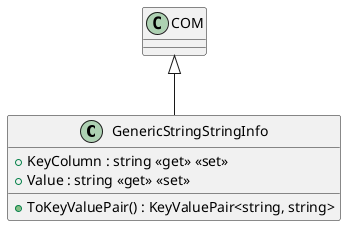 @startuml
class GenericStringStringInfo {
    + KeyColumn : string <<get>> <<set>>
    + Value : string <<get>> <<set>>
    + ToKeyValuePair() : KeyValuePair<string, string>
}
COM <|-- GenericStringStringInfo
@enduml
